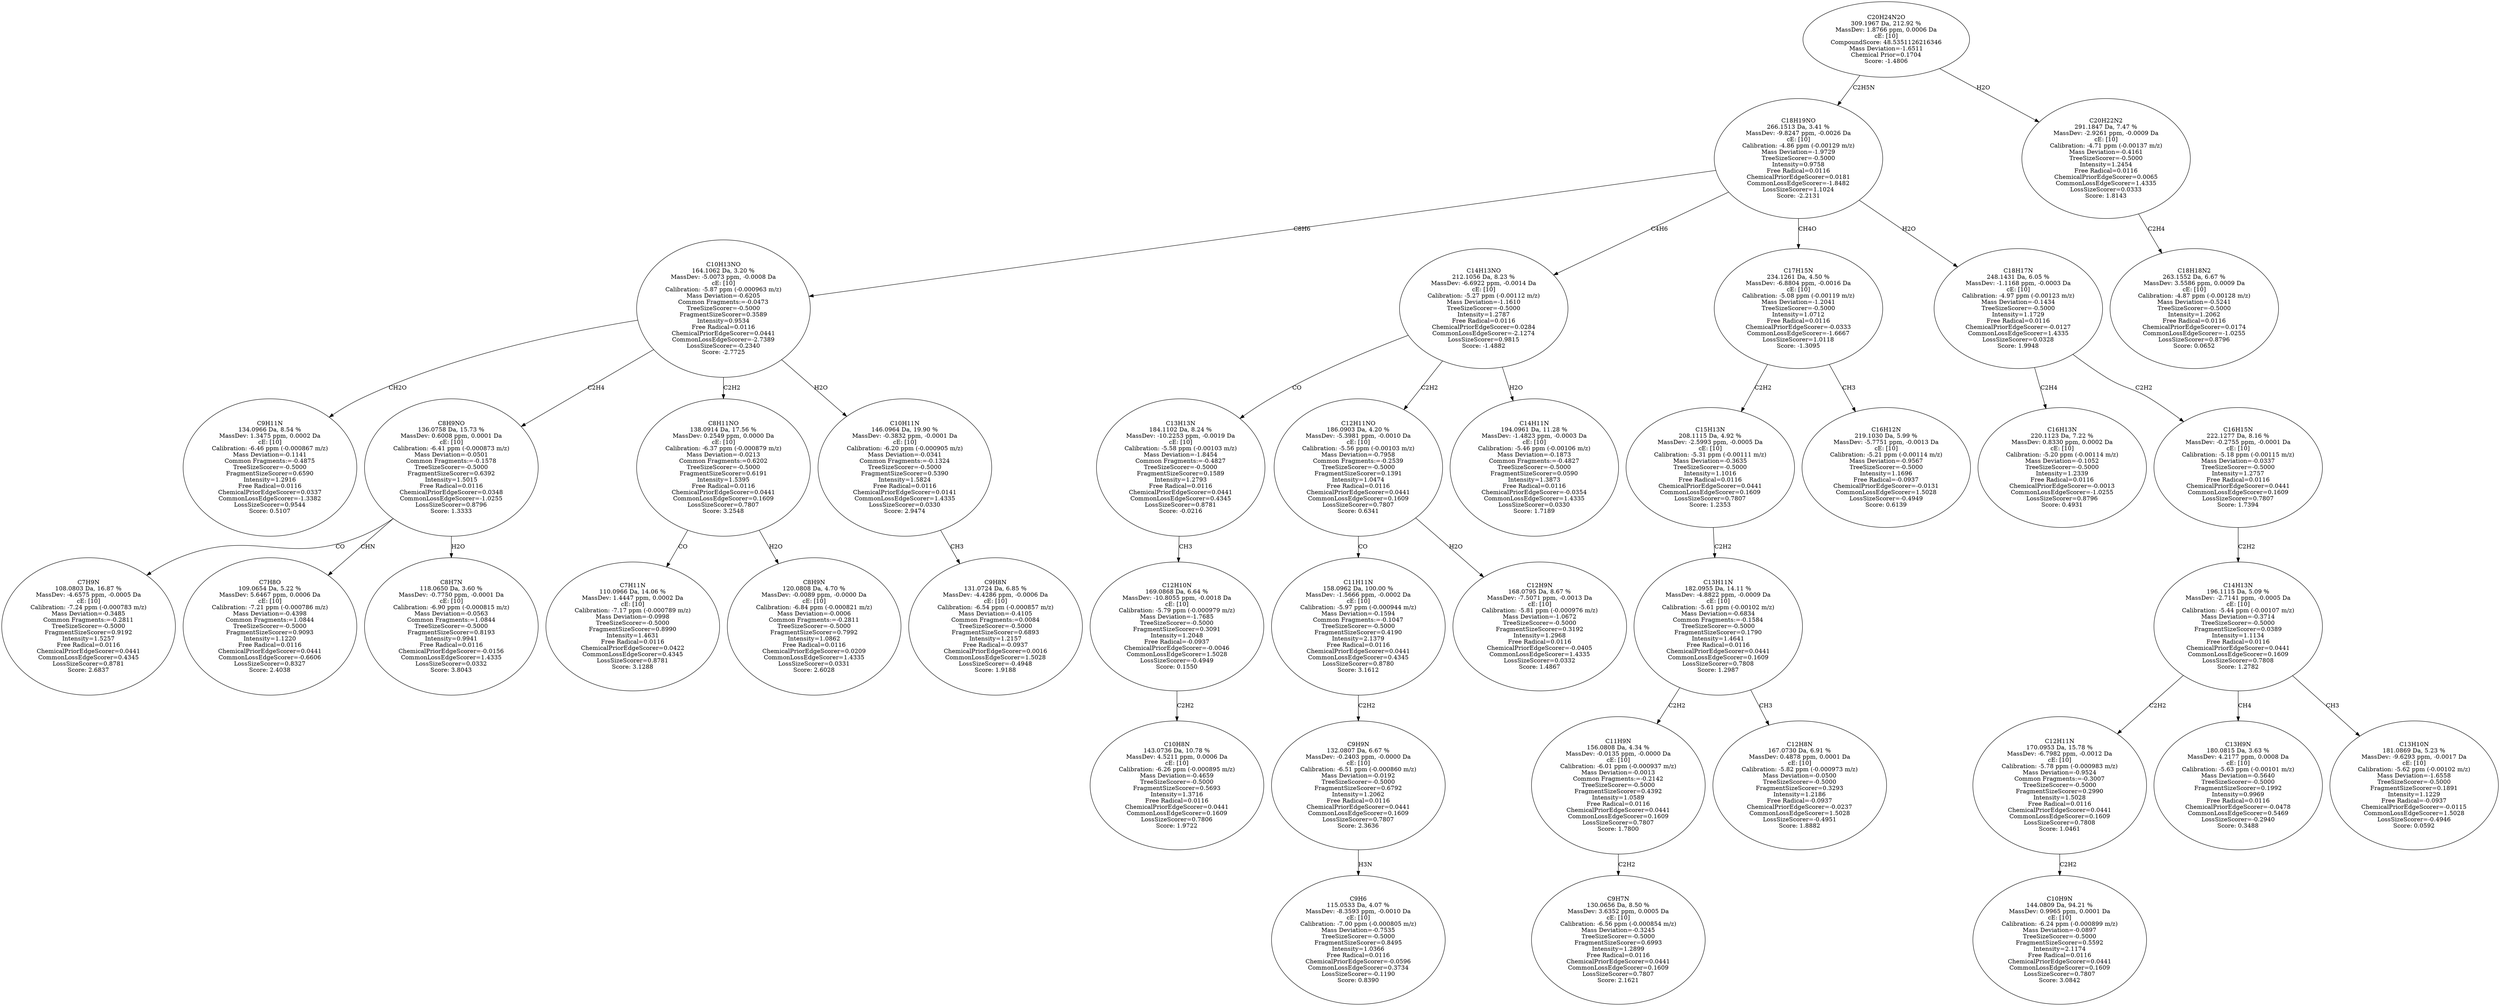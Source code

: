 strict digraph {
v1 [label="C9H11N\n134.0966 Da, 8.54 %\nMassDev: 1.3475 ppm, 0.0002 Da\ncE: [10]\nCalibration: -6.46 ppm (-0.000867 m/z)\nMass Deviation=-0.1141\nCommon Fragments:=-0.4875\nTreeSizeScorer=-0.5000\nFragmentSizeScorer=0.6590\nIntensity=1.2916\nFree Radical=0.0116\nChemicalPriorEdgeScorer=0.0337\nCommonLossEdgeScorer=-1.3382\nLossSizeScorer=0.9544\nScore: 0.5107"];
v2 [label="C7H9N\n108.0803 Da, 16.87 %\nMassDev: -4.6575 ppm, -0.0005 Da\ncE: [10]\nCalibration: -7.24 ppm (-0.000783 m/z)\nMass Deviation=-0.3485\nCommon Fragments:=-0.2811\nTreeSizeScorer=-0.5000\nFragmentSizeScorer=0.9192\nIntensity=1.5257\nFree Radical=0.0116\nChemicalPriorEdgeScorer=0.0441\nCommonLossEdgeScorer=0.4345\nLossSizeScorer=0.8781\nScore: 2.6837"];
v3 [label="C7H8O\n109.0654 Da, 5.22 %\nMassDev: 5.6467 ppm, 0.0006 Da\ncE: [10]\nCalibration: -7.21 ppm (-0.000786 m/z)\nMass Deviation=-0.4398\nCommon Fragments:=1.0844\nTreeSizeScorer=-0.5000\nFragmentSizeScorer=0.9093\nIntensity=1.1220\nFree Radical=0.0116\nChemicalPriorEdgeScorer=0.0441\nCommonLossEdgeScorer=-0.6606\nLossSizeScorer=0.8327\nScore: 2.4038"];
v4 [label="C8H7N\n118.0650 Da, 3.60 %\nMassDev: -0.7750 ppm, -0.0001 Da\ncE: [10]\nCalibration: -6.90 ppm (-0.000815 m/z)\nMass Deviation=-0.0563\nCommon Fragments:=1.0844\nTreeSizeScorer=-0.5000\nFragmentSizeScorer=0.8193\nIntensity=0.9941\nFree Radical=0.0116\nChemicalPriorEdgeScorer=-0.0156\nCommonLossEdgeScorer=1.4335\nLossSizeScorer=0.0332\nScore: 3.8043"];
v5 [label="C8H9NO\n136.0758 Da, 15.73 %\nMassDev: 0.6008 ppm, 0.0001 Da\ncE: [10]\nCalibration: -6.41 ppm (-0.000873 m/z)\nMass Deviation=-0.0501\nCommon Fragments:=-0.1578\nTreeSizeScorer=-0.5000\nFragmentSizeScorer=0.6392\nIntensity=1.5015\nFree Radical=0.0116\nChemicalPriorEdgeScorer=0.0348\nCommonLossEdgeScorer=-1.0255\nLossSizeScorer=0.8796\nScore: 1.3333"];
v6 [label="C7H11N\n110.0966 Da, 14.06 %\nMassDev: 1.4447 ppm, 0.0002 Da\ncE: [10]\nCalibration: -7.17 ppm (-0.000789 m/z)\nMass Deviation=-0.0998\nTreeSizeScorer=-0.5000\nFragmentSizeScorer=0.8990\nIntensity=1.4631\nFree Radical=0.0116\nChemicalPriorEdgeScorer=0.0422\nCommonLossEdgeScorer=0.4345\nLossSizeScorer=0.8781\nScore: 3.1288"];
v7 [label="C8H9N\n120.0808 Da, 4.70 %\nMassDev: -0.0089 ppm, -0.0000 Da\ncE: [10]\nCalibration: -6.84 ppm (-0.000821 m/z)\nMass Deviation=-0.0006\nCommon Fragments:=-0.2811\nTreeSizeScorer=-0.5000\nFragmentSizeScorer=0.7992\nIntensity=1.0862\nFree Radical=0.0116\nChemicalPriorEdgeScorer=0.0209\nCommonLossEdgeScorer=1.4335\nLossSizeScorer=0.0331\nScore: 2.6028"];
v8 [label="C8H11NO\n138.0914 Da, 17.56 %\nMassDev: 0.2549 ppm, 0.0000 Da\ncE: [10]\nCalibration: -6.37 ppm (-0.000879 m/z)\nMass Deviation=-0.0213\nCommon Fragments:=0.6202\nTreeSizeScorer=-0.5000\nFragmentSizeScorer=0.6191\nIntensity=1.5395\nFree Radical=0.0116\nChemicalPriorEdgeScorer=0.0441\nCommonLossEdgeScorer=0.1609\nLossSizeScorer=0.7807\nScore: 3.2548"];
v9 [label="C9H8N\n131.0724 Da, 6.85 %\nMassDev: -4.4286 ppm, -0.0006 Da\ncE: [10]\nCalibration: -6.54 ppm (-0.000857 m/z)\nMass Deviation=-0.4105\nCommon Fragments:=0.0084\nTreeSizeScorer=-0.5000\nFragmentSizeScorer=0.6893\nIntensity=1.2157\nFree Radical=-0.0937\nChemicalPriorEdgeScorer=0.0016\nCommonLossEdgeScorer=1.5028\nLossSizeScorer=-0.4948\nScore: 1.9188"];
v10 [label="C10H11N\n146.0964 Da, 19.90 %\nMassDev: -0.3832 ppm, -0.0001 Da\ncE: [10]\nCalibration: -6.20 ppm (-0.000905 m/z)\nMass Deviation=-0.0341\nCommon Fragments:=-0.1324\nTreeSizeScorer=-0.5000\nFragmentSizeScorer=0.5390\nIntensity=1.5824\nFree Radical=0.0116\nChemicalPriorEdgeScorer=0.0141\nCommonLossEdgeScorer=1.4335\nLossSizeScorer=0.0330\nScore: 2.9474"];
v11 [label="C10H13NO\n164.1062 Da, 3.20 %\nMassDev: -5.0073 ppm, -0.0008 Da\ncE: [10]\nCalibration: -5.87 ppm (-0.000963 m/z)\nMass Deviation=-0.6205\nCommon Fragments:=-0.0473\nTreeSizeScorer=-0.5000\nFragmentSizeScorer=0.3589\nIntensity=0.9534\nFree Radical=0.0116\nChemicalPriorEdgeScorer=0.0441\nCommonLossEdgeScorer=-2.7389\nLossSizeScorer=-0.2340\nScore: -2.7725"];
v12 [label="C10H8N\n143.0736 Da, 10.78 %\nMassDev: 4.5211 ppm, 0.0006 Da\ncE: [10]\nCalibration: -6.26 ppm (-0.000895 m/z)\nMass Deviation=-0.4659\nTreeSizeScorer=-0.5000\nFragmentSizeScorer=0.5693\nIntensity=1.3716\nFree Radical=0.0116\nChemicalPriorEdgeScorer=0.0441\nCommonLossEdgeScorer=0.1609\nLossSizeScorer=0.7806\nScore: 1.9722"];
v13 [label="C12H10N\n169.0868 Da, 6.64 %\nMassDev: -10.8055 ppm, -0.0018 Da\ncE: [10]\nCalibration: -5.79 ppm (-0.000979 m/z)\nMass Deviation=-1.7685\nTreeSizeScorer=-0.5000\nFragmentSizeScorer=0.3091\nIntensity=1.2048\nFree Radical=-0.0937\nChemicalPriorEdgeScorer=-0.0046\nCommonLossEdgeScorer=1.5028\nLossSizeScorer=-0.4949\nScore: 0.1550"];
v14 [label="C13H13N\n184.1102 Da, 8.24 %\nMassDev: -10.2253 ppm, -0.0019 Da\ncE: [10]\nCalibration: -5.58 ppm (-0.00103 m/z)\nMass Deviation=-1.8454\nCommon Fragments:=-0.4827\nTreeSizeScorer=-0.5000\nFragmentSizeScorer=0.1589\nIntensity=1.2793\nFree Radical=0.0116\nChemicalPriorEdgeScorer=0.0441\nCommonLossEdgeScorer=0.4345\nLossSizeScorer=0.8781\nScore: -0.0216"];
v15 [label="C9H6\n115.0533 Da, 4.07 %\nMassDev: -8.3593 ppm, -0.0010 Da\ncE: [10]\nCalibration: -7.00 ppm (-0.000805 m/z)\nMass Deviation=-0.7535\nTreeSizeScorer=-0.5000\nFragmentSizeScorer=0.8495\nIntensity=1.0366\nFree Radical=0.0116\nChemicalPriorEdgeScorer=-0.0596\nCommonLossEdgeScorer=0.3734\nLossSizeScorer=-0.1190\nScore: 0.8390"];
v16 [label="C9H9N\n132.0807 Da, 6.67 %\nMassDev: -0.2403 ppm, -0.0000 Da\ncE: [10]\nCalibration: -6.51 ppm (-0.000860 m/z)\nMass Deviation=-0.0192\nTreeSizeScorer=-0.5000\nFragmentSizeScorer=0.6792\nIntensity=1.2062\nFree Radical=0.0116\nChemicalPriorEdgeScorer=0.0441\nCommonLossEdgeScorer=0.1609\nLossSizeScorer=0.7807\nScore: 2.3636"];
v17 [label="C11H11N\n158.0962 Da, 100.00 %\nMassDev: -1.5666 ppm, -0.0002 Da\ncE: [10]\nCalibration: -5.97 ppm (-0.000944 m/z)\nMass Deviation=-0.1594\nCommon Fragments:=-0.1047\nTreeSizeScorer=-0.5000\nFragmentSizeScorer=0.4190\nIntensity=2.1379\nFree Radical=0.0116\nChemicalPriorEdgeScorer=0.0441\nCommonLossEdgeScorer=0.4345\nLossSizeScorer=0.8780\nScore: 3.1612"];
v18 [label="C12H9N\n168.0795 Da, 8.67 %\nMassDev: -7.5071 ppm, -0.0013 Da\ncE: [10]\nCalibration: -5.81 ppm (-0.000976 m/z)\nMass Deviation=-1.0672\nTreeSizeScorer=-0.5000\nFragmentSizeScorer=0.3192\nIntensity=1.2968\nFree Radical=0.0116\nChemicalPriorEdgeScorer=-0.0405\nCommonLossEdgeScorer=1.4335\nLossSizeScorer=0.0332\nScore: 1.4867"];
v19 [label="C12H11NO\n186.0903 Da, 4.20 %\nMassDev: -5.3981 ppm, -0.0010 Da\ncE: [10]\nCalibration: -5.56 ppm (-0.00103 m/z)\nMass Deviation=-0.7958\nCommon Fragments:=-0.2539\nTreeSizeScorer=-0.5000\nFragmentSizeScorer=0.1391\nIntensity=1.0474\nFree Radical=0.0116\nChemicalPriorEdgeScorer=0.0441\nCommonLossEdgeScorer=0.1609\nLossSizeScorer=0.7807\nScore: 0.6341"];
v20 [label="C14H11N\n194.0961 Da, 11.28 %\nMassDev: -1.4823 ppm, -0.0003 Da\ncE: [10]\nCalibration: -5.46 ppm (-0.00106 m/z)\nMass Deviation=-0.1873\nCommon Fragments:=-0.4827\nTreeSizeScorer=-0.5000\nFragmentSizeScorer=0.0590\nIntensity=1.3873\nFree Radical=0.0116\nChemicalPriorEdgeScorer=-0.0354\nCommonLossEdgeScorer=1.4335\nLossSizeScorer=0.0330\nScore: 1.7189"];
v21 [label="C14H13NO\n212.1056 Da, 8.23 %\nMassDev: -6.6922 ppm, -0.0014 Da\ncE: [10]\nCalibration: -5.27 ppm (-0.00112 m/z)\nMass Deviation=-1.1610\nTreeSizeScorer=-0.5000\nIntensity=1.2787\nFree Radical=0.0116\nChemicalPriorEdgeScorer=0.0284\nCommonLossEdgeScorer=-2.1274\nLossSizeScorer=0.9815\nScore: -1.4882"];
v22 [label="C9H7N\n130.0656 Da, 8.50 %\nMassDev: 3.6352 ppm, 0.0005 Da\ncE: [10]\nCalibration: -6.56 ppm (-0.000854 m/z)\nMass Deviation=-0.3245\nTreeSizeScorer=-0.5000\nFragmentSizeScorer=0.6993\nIntensity=1.2899\nFree Radical=0.0116\nChemicalPriorEdgeScorer=0.0441\nCommonLossEdgeScorer=0.1609\nLossSizeScorer=0.7807\nScore: 2.1621"];
v23 [label="C11H9N\n156.0808 Da, 4.34 %\nMassDev: -0.0135 ppm, -0.0000 Da\ncE: [10]\nCalibration: -6.01 ppm (-0.000937 m/z)\nMass Deviation=-0.0013\nCommon Fragments:=-0.2142\nTreeSizeScorer=-0.5000\nFragmentSizeScorer=0.4392\nIntensity=1.0589\nFree Radical=0.0116\nChemicalPriorEdgeScorer=0.0441\nCommonLossEdgeScorer=0.1609\nLossSizeScorer=0.7807\nScore: 1.7800"];
v24 [label="C12H8N\n167.0730 Da, 6.91 %\nMassDev: 0.4878 ppm, 0.0001 Da\ncE: [10]\nCalibration: -5.82 ppm (-0.000973 m/z)\nMass Deviation=-0.0500\nTreeSizeScorer=-0.5000\nFragmentSizeScorer=0.3293\nIntensity=1.2186\nFree Radical=-0.0937\nChemicalPriorEdgeScorer=-0.0237\nCommonLossEdgeScorer=1.5028\nLossSizeScorer=-0.4951\nScore: 1.8882"];
v25 [label="C13H11N\n182.0955 Da, 14.11 %\nMassDev: -4.8822 ppm, -0.0009 Da\ncE: [10]\nCalibration: -5.61 ppm (-0.00102 m/z)\nMass Deviation=-0.6834\nCommon Fragments:=-0.1584\nTreeSizeScorer=-0.5000\nFragmentSizeScorer=0.1790\nIntensity=1.4641\nFree Radical=0.0116\nChemicalPriorEdgeScorer=0.0441\nCommonLossEdgeScorer=0.1609\nLossSizeScorer=0.7808\nScore: 1.2987"];
v26 [label="C15H13N\n208.1115 Da, 4.92 %\nMassDev: -2.5993 ppm, -0.0005 Da\ncE: [10]\nCalibration: -5.31 ppm (-0.00111 m/z)\nMass Deviation=-0.3635\nTreeSizeScorer=-0.5000\nIntensity=1.1016\nFree Radical=0.0116\nChemicalPriorEdgeScorer=0.0441\nCommonLossEdgeScorer=0.1609\nLossSizeScorer=0.7807\nScore: 1.2353"];
v27 [label="C16H12N\n219.1030 Da, 5.99 %\nMassDev: -5.7751 ppm, -0.0013 Da\ncE: [10]\nCalibration: -5.21 ppm (-0.00114 m/z)\nMass Deviation=-0.9567\nTreeSizeScorer=-0.5000\nIntensity=1.1696\nFree Radical=-0.0937\nChemicalPriorEdgeScorer=-0.0131\nCommonLossEdgeScorer=1.5028\nLossSizeScorer=-0.4949\nScore: 0.6139"];
v28 [label="C17H15N\n234.1261 Da, 4.50 %\nMassDev: -6.8804 ppm, -0.0016 Da\ncE: [10]\nCalibration: -5.08 ppm (-0.00119 m/z)\nMass Deviation=-1.2041\nTreeSizeScorer=-0.5000\nIntensity=1.0712\nFree Radical=0.0116\nChemicalPriorEdgeScorer=-0.0333\nCommonLossEdgeScorer=-1.6667\nLossSizeScorer=1.0118\nScore: -1.3095"];
v29 [label="C16H13N\n220.1123 Da, 7.22 %\nMassDev: 0.8330 ppm, 0.0002 Da\ncE: [10]\nCalibration: -5.20 ppm (-0.00114 m/z)\nMass Deviation=-0.1052\nTreeSizeScorer=-0.5000\nIntensity=1.2339\nFree Radical=0.0116\nChemicalPriorEdgeScorer=-0.0013\nCommonLossEdgeScorer=-1.0255\nLossSizeScorer=0.8796\nScore: 0.4931"];
v30 [label="C10H9N\n144.0809 Da, 94.21 %\nMassDev: 0.9965 ppm, 0.0001 Da\ncE: [10]\nCalibration: -6.24 ppm (-0.000899 m/z)\nMass Deviation=-0.0897\nTreeSizeScorer=-0.5000\nFragmentSizeScorer=0.5592\nIntensity=2.1174\nFree Radical=0.0116\nChemicalPriorEdgeScorer=0.0441\nCommonLossEdgeScorer=0.1609\nLossSizeScorer=0.7807\nScore: 3.0842"];
v31 [label="C12H11N\n170.0953 Da, 15.78 %\nMassDev: -6.7982 ppm, -0.0012 Da\ncE: [10]\nCalibration: -5.78 ppm (-0.000983 m/z)\nMass Deviation=-0.9524\nCommon Fragments:=-0.3007\nTreeSizeScorer=-0.5000\nFragmentSizeScorer=0.2990\nIntensity=1.5028\nFree Radical=0.0116\nChemicalPriorEdgeScorer=0.0441\nCommonLossEdgeScorer=0.1609\nLossSizeScorer=0.7808\nScore: 1.0461"];
v32 [label="C13H9N\n180.0815 Da, 3.63 %\nMassDev: 4.2177 ppm, 0.0008 Da\ncE: [10]\nCalibration: -5.63 ppm (-0.00101 m/z)\nMass Deviation=-0.5640\nTreeSizeScorer=-0.5000\nFragmentSizeScorer=0.1992\nIntensity=0.9969\nFree Radical=0.0116\nChemicalPriorEdgeScorer=-0.0478\nCommonLossEdgeScorer=0.5469\nLossSizeScorer=-0.2940\nScore: 0.3488"];
v33 [label="C13H10N\n181.0869 Da, 5.23 %\nMassDev: -9.6293 ppm, -0.0017 Da\ncE: [10]\nCalibration: -5.62 ppm (-0.00102 m/z)\nMass Deviation=-1.6558\nTreeSizeScorer=-0.5000\nFragmentSizeScorer=0.1891\nIntensity=1.1229\nFree Radical=-0.0937\nChemicalPriorEdgeScorer=-0.0115\nCommonLossEdgeScorer=1.5028\nLossSizeScorer=-0.4946\nScore: 0.0592"];
v34 [label="C14H13N\n196.1115 Da, 5.09 %\nMassDev: -2.7141 ppm, -0.0005 Da\ncE: [10]\nCalibration: -5.44 ppm (-0.00107 m/z)\nMass Deviation=-0.3714\nTreeSizeScorer=-0.5000\nFragmentSizeScorer=0.0389\nIntensity=1.1134\nFree Radical=0.0116\nChemicalPriorEdgeScorer=0.0441\nCommonLossEdgeScorer=0.1609\nLossSizeScorer=0.7808\nScore: 1.2782"];
v35 [label="C16H15N\n222.1277 Da, 8.16 %\nMassDev: -0.2755 ppm, -0.0001 Da\ncE: [10]\nCalibration: -5.18 ppm (-0.00115 m/z)\nMass Deviation=-0.0337\nTreeSizeScorer=-0.5000\nIntensity=1.2757\nFree Radical=0.0116\nChemicalPriorEdgeScorer=0.0441\nCommonLossEdgeScorer=0.1609\nLossSizeScorer=0.7807\nScore: 1.7394"];
v36 [label="C18H17N\n248.1431 Da, 6.05 %\nMassDev: -1.1168 ppm, -0.0003 Da\ncE: [10]\nCalibration: -4.97 ppm (-0.00123 m/z)\nMass Deviation=-0.1434\nTreeSizeScorer=-0.5000\nIntensity=1.1729\nFree Radical=0.0116\nChemicalPriorEdgeScorer=-0.0127\nCommonLossEdgeScorer=1.4335\nLossSizeScorer=0.0328\nScore: 1.9948"];
v37 [label="C18H19NO\n266.1513 Da, 3.41 %\nMassDev: -9.8247 ppm, -0.0026 Da\ncE: [10]\nCalibration: -4.86 ppm (-0.00129 m/z)\nMass Deviation=-1.9729\nTreeSizeScorer=-0.5000\nIntensity=0.9758\nFree Radical=0.0116\nChemicalPriorEdgeScorer=0.0181\nCommonLossEdgeScorer=-1.8482\nLossSizeScorer=1.1024\nScore: -2.2131"];
v38 [label="C18H18N2\n263.1552 Da, 6.67 %\nMassDev: 3.5586 ppm, 0.0009 Da\ncE: [10]\nCalibration: -4.87 ppm (-0.00128 m/z)\nMass Deviation=-0.5241\nTreeSizeScorer=-0.5000\nIntensity=1.2062\nFree Radical=0.0116\nChemicalPriorEdgeScorer=0.0174\nCommonLossEdgeScorer=-1.0255\nLossSizeScorer=0.8796\nScore: 0.0652"];
v39 [label="C20H22N2\n291.1847 Da, 7.47 %\nMassDev: -2.9261 ppm, -0.0009 Da\ncE: [10]\nCalibration: -4.71 ppm (-0.00137 m/z)\nMass Deviation=-0.4161\nTreeSizeScorer=-0.5000\nIntensity=1.2454\nFree Radical=0.0116\nChemicalPriorEdgeScorer=0.0065\nCommonLossEdgeScorer=1.4335\nLossSizeScorer=0.0333\nScore: 1.8143"];
v40 [label="C20H24N2O\n309.1967 Da, 212.92 %\nMassDev: 1.8766 ppm, 0.0006 Da\ncE: [10]\nCompoundScore: 48.5351126216346\nMass Deviation=-1.6511\nChemical Prior=0.1704\nScore: -1.4806"];
v11 -> v1 [label="CH2O"];
v5 -> v2 [label="CO"];
v5 -> v3 [label="CHN"];
v5 -> v4 [label="H2O"];
v11 -> v5 [label="C2H4"];
v8 -> v6 [label="CO"];
v8 -> v7 [label="H2O"];
v11 -> v8 [label="C2H2"];
v10 -> v9 [label="CH3"];
v11 -> v10 [label="H2O"];
v37 -> v11 [label="C8H6"];
v13 -> v12 [label="C2H2"];
v14 -> v13 [label="CH3"];
v21 -> v14 [label="CO"];
v16 -> v15 [label="H3N"];
v17 -> v16 [label="C2H2"];
v19 -> v17 [label="CO"];
v19 -> v18 [label="H2O"];
v21 -> v19 [label="C2H2"];
v21 -> v20 [label="H2O"];
v37 -> v21 [label="C4H6"];
v23 -> v22 [label="C2H2"];
v25 -> v23 [label="C2H2"];
v25 -> v24 [label="CH3"];
v26 -> v25 [label="C2H2"];
v28 -> v26 [label="C2H2"];
v28 -> v27 [label="CH3"];
v37 -> v28 [label="CH4O"];
v36 -> v29 [label="C2H4"];
v31 -> v30 [label="C2H2"];
v34 -> v31 [label="C2H2"];
v34 -> v32 [label="CH4"];
v34 -> v33 [label="CH3"];
v35 -> v34 [label="C2H2"];
v36 -> v35 [label="C2H2"];
v37 -> v36 [label="H2O"];
v40 -> v37 [label="C2H5N"];
v39 -> v38 [label="C2H4"];
v40 -> v39 [label="H2O"];
}